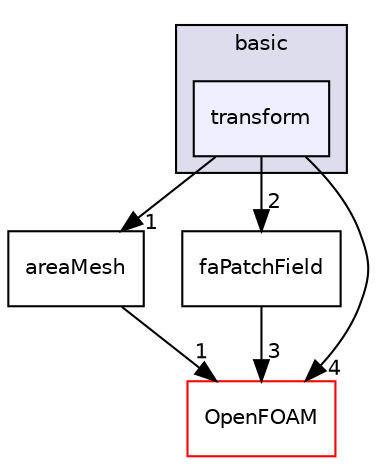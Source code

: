 digraph "src/finiteArea/fields/faPatchFields/basic/transform" {
  bgcolor=transparent;
  compound=true
  node [ fontsize="10", fontname="Helvetica"];
  edge [ labelfontsize="10", labelfontname="Helvetica"];
  subgraph clusterdir_a3ace091d9f29f1a163e7ddba3bdb43a {
    graph [ bgcolor="#ddddee", pencolor="black", label="basic" fontname="Helvetica", fontsize="10", URL="dir_a3ace091d9f29f1a163e7ddba3bdb43a.html"]
  dir_f413978bd5a8fadf982e151b25b35d8e [shape=box, label="transform", style="filled", fillcolor="#eeeeff", pencolor="black", URL="dir_f413978bd5a8fadf982e151b25b35d8e.html"];
  }
  dir_aa4bce7a1abbd72ee1f4d02ddf362a3b [shape=box label="areaMesh" URL="dir_aa4bce7a1abbd72ee1f4d02ddf362a3b.html"];
  dir_45bb735b99283f509e93082dc5349c43 [shape=box label="faPatchField" URL="dir_45bb735b99283f509e93082dc5349c43.html"];
  dir_c5473ff19b20e6ec4dfe5c310b3778a8 [shape=box label="OpenFOAM" color="red" URL="dir_c5473ff19b20e6ec4dfe5c310b3778a8.html"];
  dir_aa4bce7a1abbd72ee1f4d02ddf362a3b->dir_c5473ff19b20e6ec4dfe5c310b3778a8 [headlabel="1", labeldistance=1.5 headhref="dir_000714_002151.html"];
  dir_45bb735b99283f509e93082dc5349c43->dir_c5473ff19b20e6ec4dfe5c310b3778a8 [headlabel="3", labeldistance=1.5 headhref="dir_000771_002151.html"];
  dir_f413978bd5a8fadf982e151b25b35d8e->dir_aa4bce7a1abbd72ee1f4d02ddf362a3b [headlabel="1", labeldistance=1.5 headhref="dir_000757_000714.html"];
  dir_f413978bd5a8fadf982e151b25b35d8e->dir_45bb735b99283f509e93082dc5349c43 [headlabel="2", labeldistance=1.5 headhref="dir_000757_000771.html"];
  dir_f413978bd5a8fadf982e151b25b35d8e->dir_c5473ff19b20e6ec4dfe5c310b3778a8 [headlabel="4", labeldistance=1.5 headhref="dir_000757_002151.html"];
}

